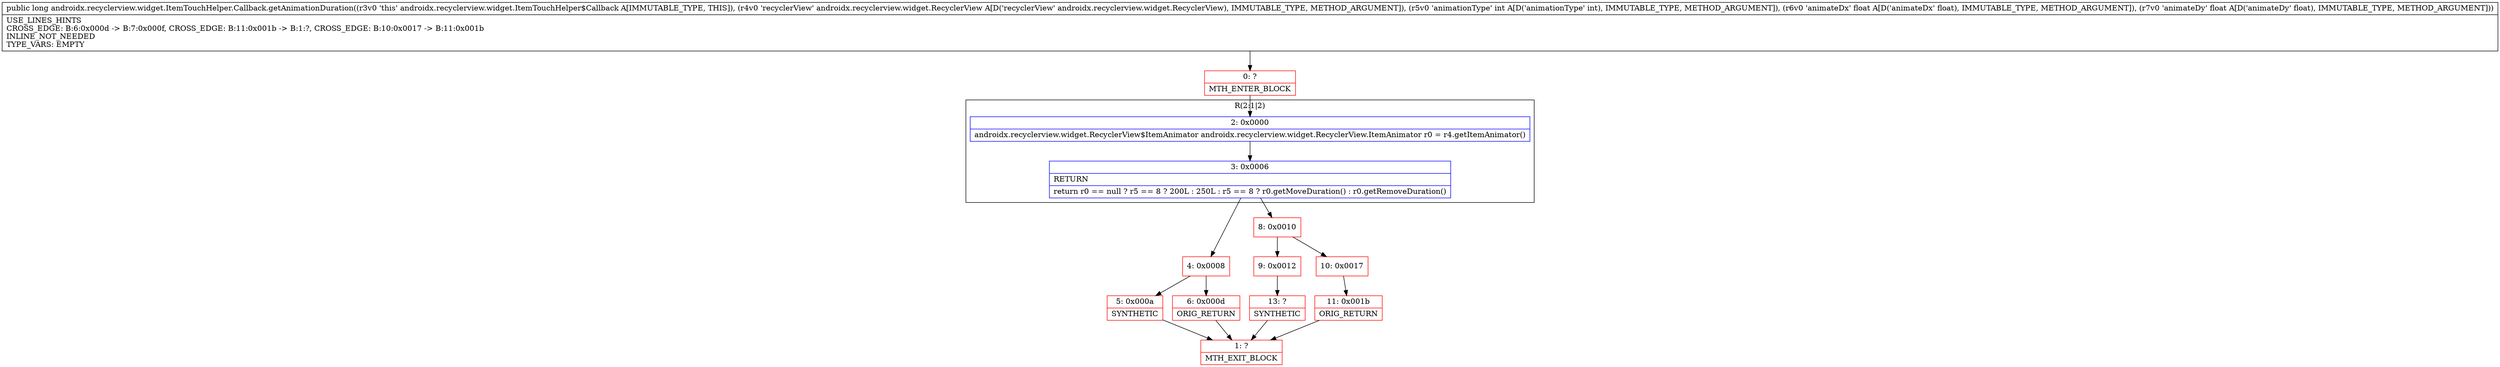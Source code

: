digraph "CFG forandroidx.recyclerview.widget.ItemTouchHelper.Callback.getAnimationDuration(Landroidx\/recyclerview\/widget\/RecyclerView;IFF)J" {
subgraph cluster_Region_1756558462 {
label = "R(2:1|2)";
node [shape=record,color=blue];
Node_2 [shape=record,label="{2\:\ 0x0000|androidx.recyclerview.widget.RecyclerView$ItemAnimator androidx.recyclerview.widget.RecyclerView.ItemAnimator r0 = r4.getItemAnimator()\l}"];
Node_3 [shape=record,label="{3\:\ 0x0006|RETURN\l|return r0 == null ? r5 == 8 ? 200L : 250L : r5 == 8 ? r0.getMoveDuration() : r0.getRemoveDuration()\l}"];
}
Node_0 [shape=record,color=red,label="{0\:\ ?|MTH_ENTER_BLOCK\l}"];
Node_4 [shape=record,color=red,label="{4\:\ 0x0008}"];
Node_5 [shape=record,color=red,label="{5\:\ 0x000a|SYNTHETIC\l}"];
Node_1 [shape=record,color=red,label="{1\:\ ?|MTH_EXIT_BLOCK\l}"];
Node_6 [shape=record,color=red,label="{6\:\ 0x000d|ORIG_RETURN\l}"];
Node_8 [shape=record,color=red,label="{8\:\ 0x0010}"];
Node_9 [shape=record,color=red,label="{9\:\ 0x0012}"];
Node_13 [shape=record,color=red,label="{13\:\ ?|SYNTHETIC\l}"];
Node_10 [shape=record,color=red,label="{10\:\ 0x0017}"];
Node_11 [shape=record,color=red,label="{11\:\ 0x001b|ORIG_RETURN\l}"];
MethodNode[shape=record,label="{public long androidx.recyclerview.widget.ItemTouchHelper.Callback.getAnimationDuration((r3v0 'this' androidx.recyclerview.widget.ItemTouchHelper$Callback A[IMMUTABLE_TYPE, THIS]), (r4v0 'recyclerView' androidx.recyclerview.widget.RecyclerView A[D('recyclerView' androidx.recyclerview.widget.RecyclerView), IMMUTABLE_TYPE, METHOD_ARGUMENT]), (r5v0 'animationType' int A[D('animationType' int), IMMUTABLE_TYPE, METHOD_ARGUMENT]), (r6v0 'animateDx' float A[D('animateDx' float), IMMUTABLE_TYPE, METHOD_ARGUMENT]), (r7v0 'animateDy' float A[D('animateDy' float), IMMUTABLE_TYPE, METHOD_ARGUMENT]))  | USE_LINES_HINTS\lCROSS_EDGE: B:6:0x000d \-\> B:7:0x000f, CROSS_EDGE: B:11:0x001b \-\> B:1:?, CROSS_EDGE: B:10:0x0017 \-\> B:11:0x001b\lINLINE_NOT_NEEDED\lTYPE_VARS: EMPTY\l}"];
MethodNode -> Node_0;Node_2 -> Node_3;
Node_3 -> Node_4;
Node_3 -> Node_8;
Node_0 -> Node_2;
Node_4 -> Node_5;
Node_4 -> Node_6;
Node_5 -> Node_1;
Node_6 -> Node_1;
Node_8 -> Node_9;
Node_8 -> Node_10;
Node_9 -> Node_13;
Node_13 -> Node_1;
Node_10 -> Node_11;
Node_11 -> Node_1;
}

